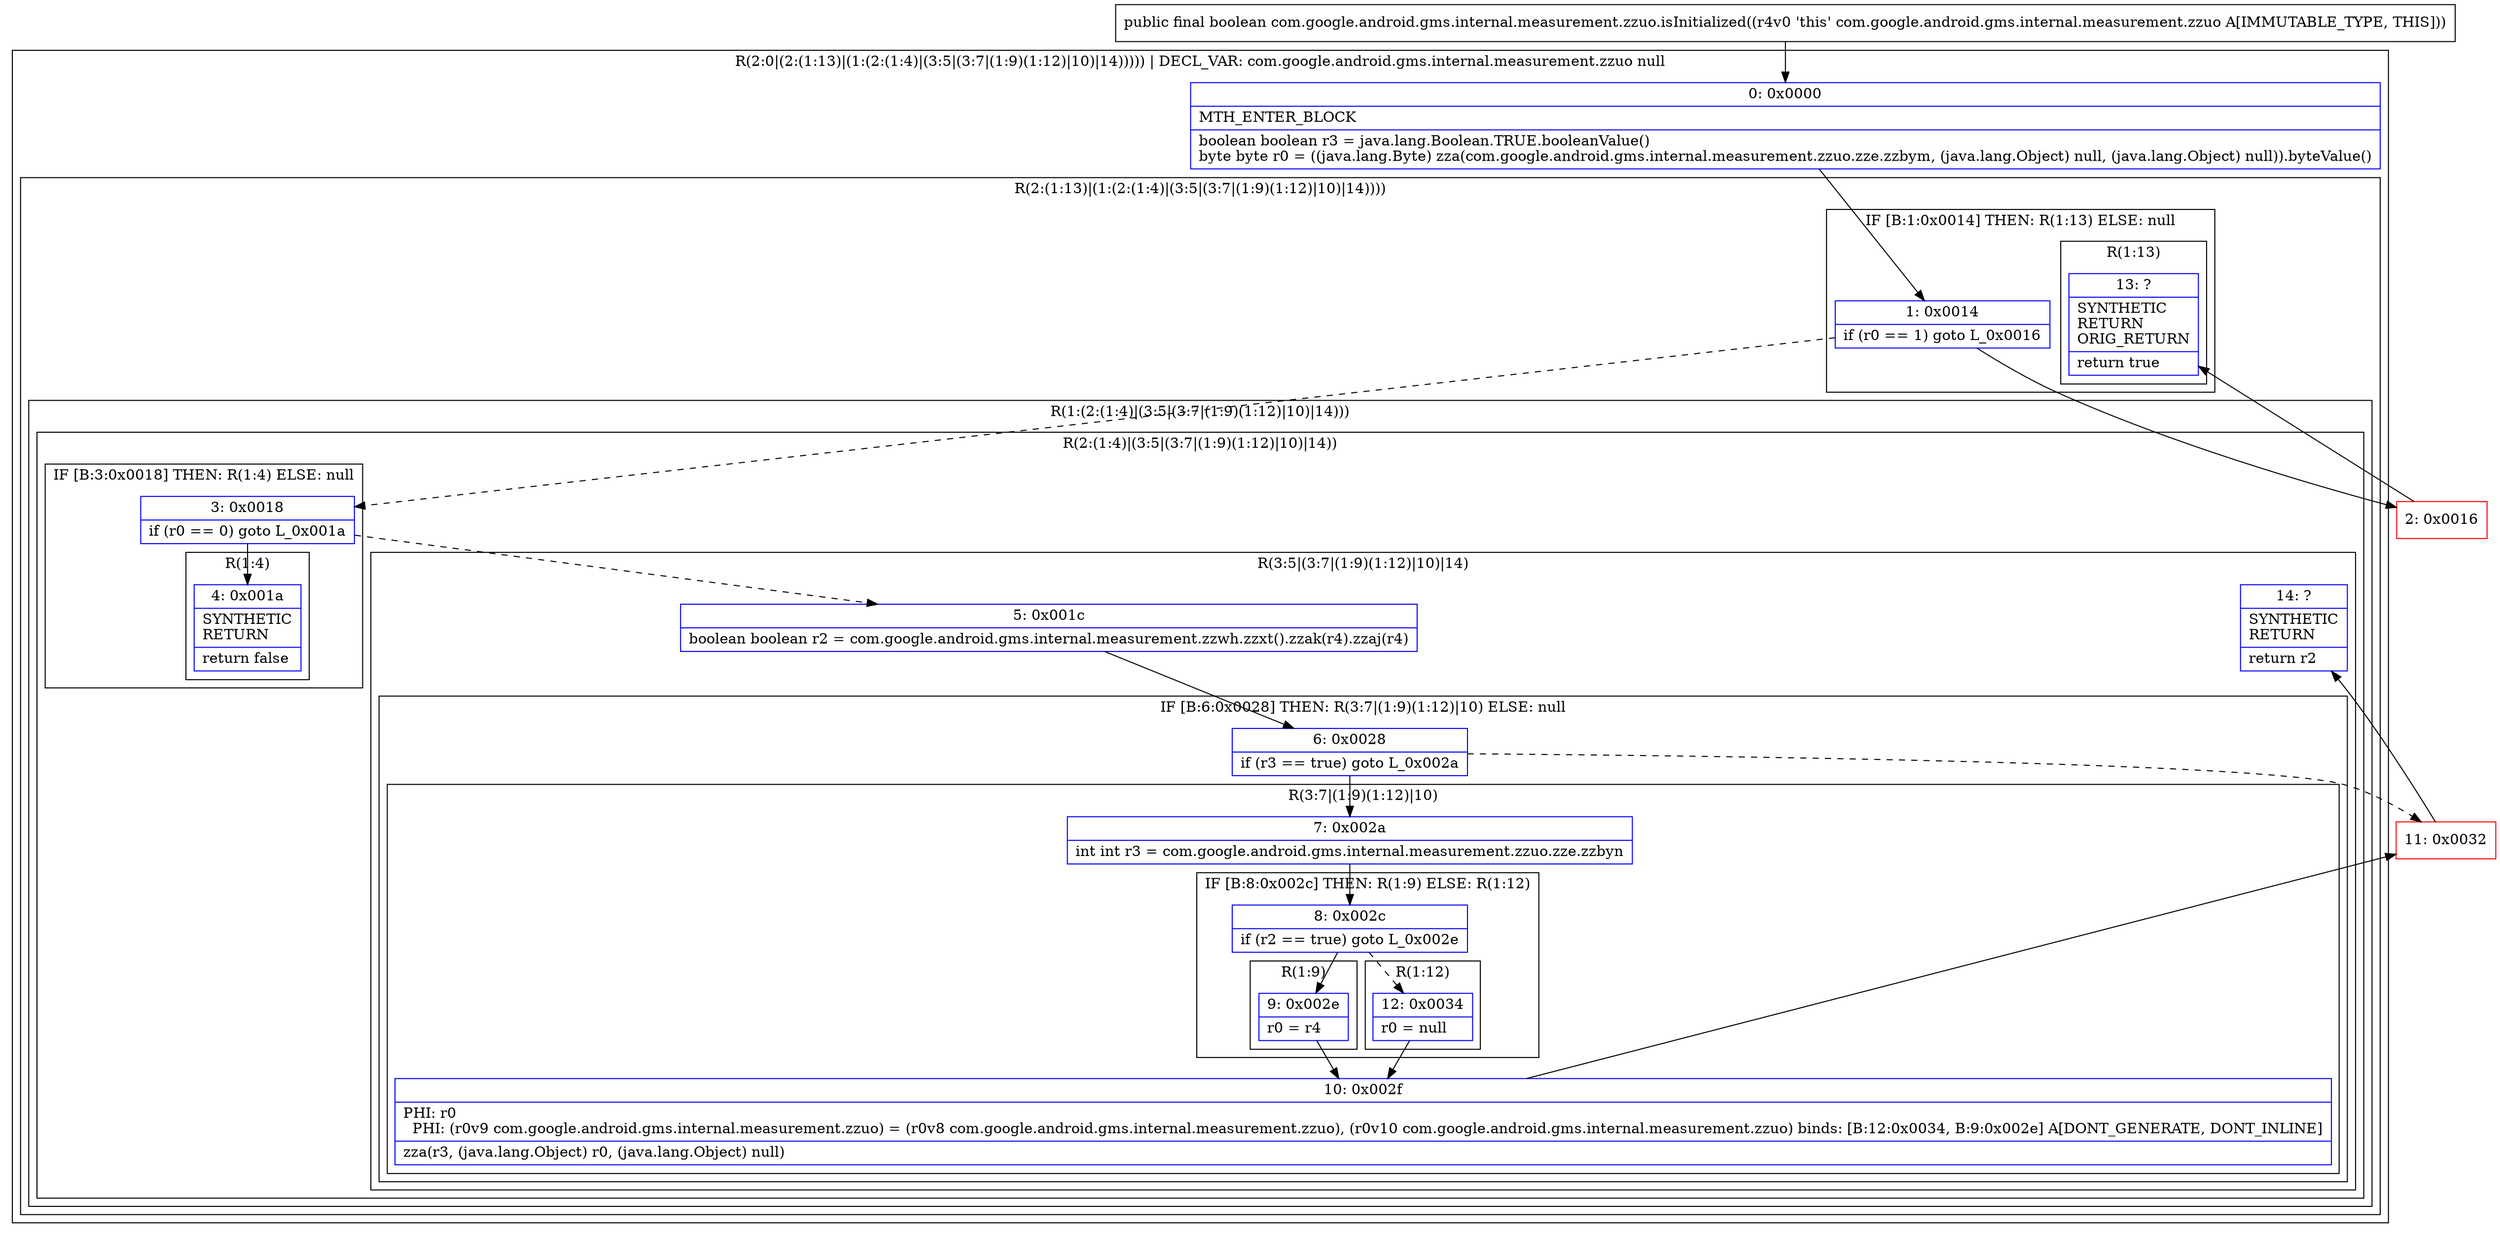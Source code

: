 digraph "CFG forcom.google.android.gms.internal.measurement.zzuo.isInitialized()Z" {
subgraph cluster_Region_894564765 {
label = "R(2:0|(2:(1:13)|(1:(2:(1:4)|(3:5|(3:7|(1:9)(1:12)|10)|14))))) | DECL_VAR: com.google.android.gms.internal.measurement.zzuo null\l";
node [shape=record,color=blue];
Node_0 [shape=record,label="{0\:\ 0x0000|MTH_ENTER_BLOCK\l|boolean boolean r3 = java.lang.Boolean.TRUE.booleanValue()\lbyte byte r0 = ((java.lang.Byte) zza(com.google.android.gms.internal.measurement.zzuo.zze.zzbym, (java.lang.Object) null, (java.lang.Object) null)).byteValue()\l}"];
subgraph cluster_Region_684769882 {
label = "R(2:(1:13)|(1:(2:(1:4)|(3:5|(3:7|(1:9)(1:12)|10)|14))))";
node [shape=record,color=blue];
subgraph cluster_IfRegion_128679975 {
label = "IF [B:1:0x0014] THEN: R(1:13) ELSE: null";
node [shape=record,color=blue];
Node_1 [shape=record,label="{1\:\ 0x0014|if (r0 == 1) goto L_0x0016\l}"];
subgraph cluster_Region_97392991 {
label = "R(1:13)";
node [shape=record,color=blue];
Node_13 [shape=record,label="{13\:\ ?|SYNTHETIC\lRETURN\lORIG_RETURN\l|return true\l}"];
}
}
subgraph cluster_Region_1689544827 {
label = "R(1:(2:(1:4)|(3:5|(3:7|(1:9)(1:12)|10)|14)))";
node [shape=record,color=blue];
subgraph cluster_Region_1812146110 {
label = "R(2:(1:4)|(3:5|(3:7|(1:9)(1:12)|10)|14))";
node [shape=record,color=blue];
subgraph cluster_IfRegion_223751041 {
label = "IF [B:3:0x0018] THEN: R(1:4) ELSE: null";
node [shape=record,color=blue];
Node_3 [shape=record,label="{3\:\ 0x0018|if (r0 == 0) goto L_0x001a\l}"];
subgraph cluster_Region_1123023478 {
label = "R(1:4)";
node [shape=record,color=blue];
Node_4 [shape=record,label="{4\:\ 0x001a|SYNTHETIC\lRETURN\l|return false\l}"];
}
}
subgraph cluster_Region_938587815 {
label = "R(3:5|(3:7|(1:9)(1:12)|10)|14)";
node [shape=record,color=blue];
Node_5 [shape=record,label="{5\:\ 0x001c|boolean boolean r2 = com.google.android.gms.internal.measurement.zzwh.zzxt().zzak(r4).zzaj(r4)\l}"];
subgraph cluster_IfRegion_477952117 {
label = "IF [B:6:0x0028] THEN: R(3:7|(1:9)(1:12)|10) ELSE: null";
node [shape=record,color=blue];
Node_6 [shape=record,label="{6\:\ 0x0028|if (r3 == true) goto L_0x002a\l}"];
subgraph cluster_Region_390349925 {
label = "R(3:7|(1:9)(1:12)|10)";
node [shape=record,color=blue];
Node_7 [shape=record,label="{7\:\ 0x002a|int int r3 = com.google.android.gms.internal.measurement.zzuo.zze.zzbyn\l}"];
subgraph cluster_IfRegion_1278562172 {
label = "IF [B:8:0x002c] THEN: R(1:9) ELSE: R(1:12)";
node [shape=record,color=blue];
Node_8 [shape=record,label="{8\:\ 0x002c|if (r2 == true) goto L_0x002e\l}"];
subgraph cluster_Region_286040168 {
label = "R(1:9)";
node [shape=record,color=blue];
Node_9 [shape=record,label="{9\:\ 0x002e|r0 = r4\l}"];
}
subgraph cluster_Region_728919855 {
label = "R(1:12)";
node [shape=record,color=blue];
Node_12 [shape=record,label="{12\:\ 0x0034|r0 = null\l}"];
}
}
Node_10 [shape=record,label="{10\:\ 0x002f|PHI: r0 \l  PHI: (r0v9 com.google.android.gms.internal.measurement.zzuo) = (r0v8 com.google.android.gms.internal.measurement.zzuo), (r0v10 com.google.android.gms.internal.measurement.zzuo) binds: [B:12:0x0034, B:9:0x002e] A[DONT_GENERATE, DONT_INLINE]\l|zza(r3, (java.lang.Object) r0, (java.lang.Object) null)\l}"];
}
}
Node_14 [shape=record,label="{14\:\ ?|SYNTHETIC\lRETURN\l|return r2\l}"];
}
}
}
}
}
Node_2 [shape=record,color=red,label="{2\:\ 0x0016}"];
Node_11 [shape=record,color=red,label="{11\:\ 0x0032}"];
MethodNode[shape=record,label="{public final boolean com.google.android.gms.internal.measurement.zzuo.isInitialized((r4v0 'this' com.google.android.gms.internal.measurement.zzuo A[IMMUTABLE_TYPE, THIS])) }"];
MethodNode -> Node_0;
Node_0 -> Node_1;
Node_1 -> Node_2;
Node_1 -> Node_3[style=dashed];
Node_3 -> Node_4;
Node_3 -> Node_5[style=dashed];
Node_5 -> Node_6;
Node_6 -> Node_7;
Node_6 -> Node_11[style=dashed];
Node_7 -> Node_8;
Node_8 -> Node_9;
Node_8 -> Node_12[style=dashed];
Node_9 -> Node_10;
Node_12 -> Node_10;
Node_10 -> Node_11;
Node_2 -> Node_13;
Node_11 -> Node_14;
}

